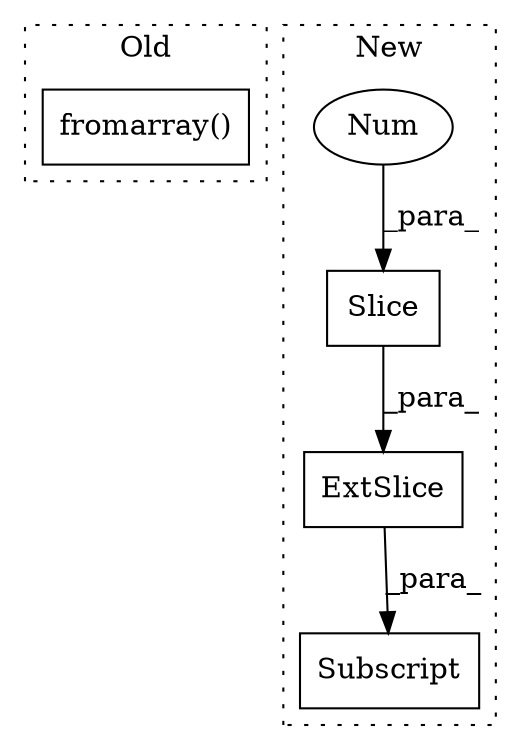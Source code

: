 digraph G {
subgraph cluster0 {
1 [label="fromarray()" a="75" s="2565,2615" l="16,1" shape="box"];
label = "Old";
style="dotted";
}
subgraph cluster1 {
2 [label="ExtSlice" a="85" s="3052" l="8" shape="box"];
3 [label="Subscript" a="63" s="3052,0" l="20,0" shape="box"];
4 [label="Slice" a="80" s="3067" l="1" shape="box"];
5 [label="Num" a="76" s="3068" l="3" shape="ellipse"];
label = "New";
style="dotted";
}
2 -> 3 [label="_para_"];
4 -> 2 [label="_para_"];
5 -> 4 [label="_para_"];
}